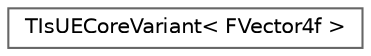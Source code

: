 digraph "Graphical Class Hierarchy"
{
 // INTERACTIVE_SVG=YES
 // LATEX_PDF_SIZE
  bgcolor="transparent";
  edge [fontname=Helvetica,fontsize=10,labelfontname=Helvetica,labelfontsize=10];
  node [fontname=Helvetica,fontsize=10,shape=box,height=0.2,width=0.4];
  rankdir="LR";
  Node0 [id="Node000000",label="TIsUECoreVariant\< FVector4f \>",height=0.2,width=0.4,color="grey40", fillcolor="white", style="filled",URL="$d9/dbc/structTIsUECoreVariant_3_01FVector4f_01_4.html",tooltip=" "];
}
